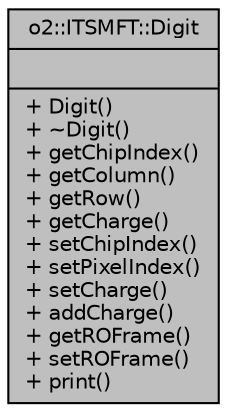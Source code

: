 digraph "o2::ITSMFT::Digit"
{
 // INTERACTIVE_SVG=YES
  bgcolor="transparent";
  edge [fontname="Helvetica",fontsize="10",labelfontname="Helvetica",labelfontsize="10"];
  node [fontname="Helvetica",fontsize="10",shape=record];
  Node1 [label="{o2::ITSMFT::Digit\n||+ Digit()\l+ ~Digit()\l+ getChipIndex()\l+ getColumn()\l+ getRow()\l+ getCharge()\l+ setChipIndex()\l+ setPixelIndex()\l+ setCharge()\l+ addCharge()\l+ getROFrame()\l+ setROFrame()\l+ print()\l}",height=0.2,width=0.4,color="black", fillcolor="grey75", style="filled" fontcolor="black"];
}
